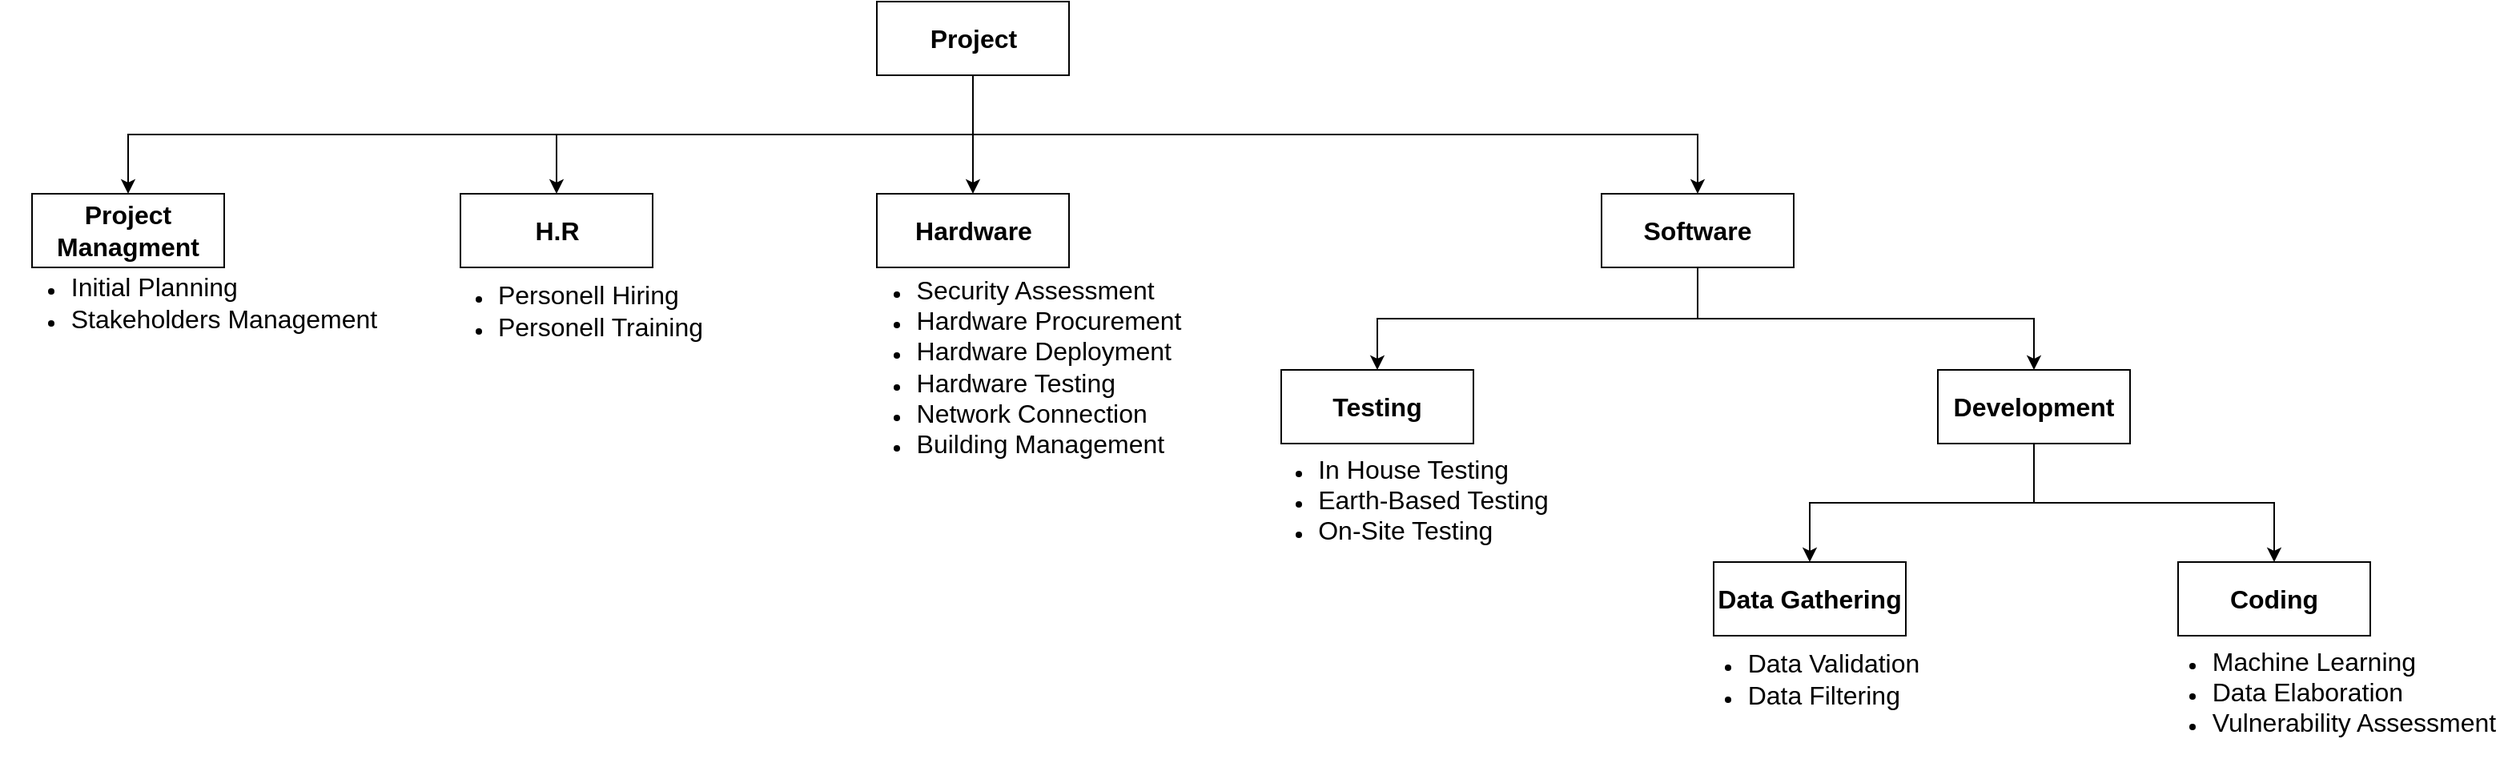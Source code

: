 <mxfile version="25.0.1">
  <diagram name="Pagina-1" id="JFuyCVOlOohOuy0BxLqc">
    <mxGraphModel dx="2868" dy="2729" grid="1" gridSize="10" guides="1" tooltips="1" connect="1" arrows="1" fold="1" page="1" pageScale="1" pageWidth="827" pageHeight="1169" math="0" shadow="0">
      <root>
        <mxCell id="0" />
        <mxCell id="1" parent="0" />
        <mxCell id="RDFtEy2n6izHxV50Ww-2-57" value="" style="group" vertex="1" connectable="0" parent="1">
          <mxGeometry x="40" y="-1160" width="1560" height="466" as="geometry" />
        </mxCell>
        <mxCell id="RDFtEy2n6izHxV50Ww-2-53" style="edgeStyle=orthogonalEdgeStyle;rounded=0;orthogonalLoop=1;jettySize=auto;html=1;exitX=0.5;exitY=1;exitDx=0;exitDy=0;" edge="1" parent="RDFtEy2n6izHxV50Ww-2-57" source="RDFtEy2n6izHxV50Ww-2-2" target="RDFtEy2n6izHxV50Ww-2-39">
          <mxGeometry relative="1" as="geometry" />
        </mxCell>
        <mxCell id="RDFtEy2n6izHxV50Ww-2-54" style="edgeStyle=orthogonalEdgeStyle;rounded=0;orthogonalLoop=1;jettySize=auto;html=1;entryX=0.5;entryY=0;entryDx=0;entryDy=0;" edge="1" parent="RDFtEy2n6izHxV50Ww-2-57" source="RDFtEy2n6izHxV50Ww-2-2" target="RDFtEy2n6izHxV50Ww-2-49">
          <mxGeometry relative="1" as="geometry" />
        </mxCell>
        <mxCell id="RDFtEy2n6izHxV50Ww-2-55" style="edgeStyle=orthogonalEdgeStyle;rounded=0;orthogonalLoop=1;jettySize=auto;html=1;exitX=0.5;exitY=1;exitDx=0;exitDy=0;" edge="1" parent="RDFtEy2n6izHxV50Ww-2-57" source="RDFtEy2n6izHxV50Ww-2-2" target="RDFtEy2n6izHxV50Ww-2-3">
          <mxGeometry relative="1" as="geometry" />
        </mxCell>
        <mxCell id="RDFtEy2n6izHxV50Ww-2-56" style="edgeStyle=orthogonalEdgeStyle;rounded=0;orthogonalLoop=1;jettySize=auto;html=1;exitX=0.5;exitY=1;exitDx=0;exitDy=0;" edge="1" parent="RDFtEy2n6izHxV50Ww-2-57" source="RDFtEy2n6izHxV50Ww-2-2" target="RDFtEy2n6izHxV50Ww-2-46">
          <mxGeometry relative="1" as="geometry" />
        </mxCell>
        <mxCell id="RDFtEy2n6izHxV50Ww-2-2" value="&lt;font size=&quot;3&quot;&gt;&lt;b&gt;Project&lt;/b&gt;&lt;/font&gt;" style="rounded=0;whiteSpace=wrap;html=1;" vertex="1" parent="RDFtEy2n6izHxV50Ww-2-57">
          <mxGeometry x="547.5" width="120" height="46" as="geometry" />
        </mxCell>
        <mxCell id="RDFtEy2n6izHxV50Ww-2-38" value="" style="group" vertex="1" connectable="0" parent="RDFtEy2n6izHxV50Ww-2-57">
          <mxGeometry x="780" y="120" width="780" height="346" as="geometry" />
        </mxCell>
        <mxCell id="RDFtEy2n6izHxV50Ww-2-34" style="edgeStyle=orthogonalEdgeStyle;rounded=0;orthogonalLoop=1;jettySize=auto;html=1;exitX=0.5;exitY=1;exitDx=0;exitDy=0;" edge="1" parent="RDFtEy2n6izHxV50Ww-2-38" source="RDFtEy2n6izHxV50Ww-2-3" target="RDFtEy2n6izHxV50Ww-2-4">
          <mxGeometry relative="1" as="geometry" />
        </mxCell>
        <mxCell id="RDFtEy2n6izHxV50Ww-2-35" style="edgeStyle=orthogonalEdgeStyle;rounded=0;orthogonalLoop=1;jettySize=auto;html=1;exitX=0.5;exitY=1;exitDx=0;exitDy=0;" edge="1" parent="RDFtEy2n6izHxV50Ww-2-38" source="RDFtEy2n6izHxV50Ww-2-3" target="RDFtEy2n6izHxV50Ww-2-5">
          <mxGeometry relative="1" as="geometry" />
        </mxCell>
        <mxCell id="RDFtEy2n6izHxV50Ww-2-3" value="&lt;font size=&quot;3&quot;&gt;&lt;b&gt;Software&lt;/b&gt;&lt;/font&gt;" style="rounded=0;whiteSpace=wrap;html=1;" vertex="1" parent="RDFtEy2n6izHxV50Ww-2-38">
          <mxGeometry x="220" width="120" height="46" as="geometry" />
        </mxCell>
        <mxCell id="RDFtEy2n6izHxV50Ww-2-36" style="edgeStyle=orthogonalEdgeStyle;rounded=0;orthogonalLoop=1;jettySize=auto;html=1;exitX=0.5;exitY=1;exitDx=0;exitDy=0;" edge="1" parent="RDFtEy2n6izHxV50Ww-2-38" source="RDFtEy2n6izHxV50Ww-2-5" target="RDFtEy2n6izHxV50Ww-2-26">
          <mxGeometry relative="1" as="geometry" />
        </mxCell>
        <mxCell id="RDFtEy2n6izHxV50Ww-2-37" style="edgeStyle=orthogonalEdgeStyle;rounded=0;orthogonalLoop=1;jettySize=auto;html=1;exitX=0.5;exitY=1;exitDx=0;exitDy=0;" edge="1" parent="RDFtEy2n6izHxV50Ww-2-38" source="RDFtEy2n6izHxV50Ww-2-5" target="RDFtEy2n6izHxV50Ww-2-25">
          <mxGeometry relative="1" as="geometry" />
        </mxCell>
        <mxCell id="RDFtEy2n6izHxV50Ww-2-5" value="&lt;font size=&quot;3&quot;&gt;&lt;b&gt;Development&lt;/b&gt;&lt;/font&gt;" style="rounded=0;whiteSpace=wrap;html=1;" vertex="1" parent="RDFtEy2n6izHxV50Ww-2-38">
          <mxGeometry x="430" y="110" width="120" height="46" as="geometry" />
        </mxCell>
        <mxCell id="RDFtEy2n6izHxV50Ww-2-30" value="" style="group" vertex="1" connectable="0" parent="RDFtEy2n6izHxV50Ww-2-38">
          <mxGeometry x="560" y="230" width="220" height="116" as="geometry" />
        </mxCell>
        <mxCell id="RDFtEy2n6izHxV50Ww-2-25" value="&lt;font size=&quot;3&quot;&gt;&lt;b&gt;Coding&lt;/b&gt;&lt;/font&gt;" style="rounded=0;whiteSpace=wrap;html=1;" vertex="1" parent="RDFtEy2n6izHxV50Ww-2-30">
          <mxGeometry x="20" width="120" height="46" as="geometry" />
        </mxCell>
        <mxCell id="RDFtEy2n6izHxV50Ww-2-28" value="&lt;ul&gt;&lt;li style=&quot;text-align: left;&quot;&gt;&lt;font size=&quot;3&quot;&gt;Machine Learning&lt;/font&gt;&lt;/li&gt;&lt;li style=&quot;text-align: left;&quot;&gt;&lt;font size=&quot;3&quot;&gt;Data Elaboration&lt;/font&gt;&lt;/li&gt;&lt;li style=&quot;text-align: left;&quot;&gt;&lt;font size=&quot;3&quot;&gt;Vulnerability Assessment&lt;/font&gt;&lt;/li&gt;&lt;/ul&gt;" style="text;html=1;align=center;verticalAlign=middle;whiteSpace=wrap;rounded=0;container=0;" vertex="1" parent="RDFtEy2n6izHxV50Ww-2-30">
          <mxGeometry y="46" width="220" height="70" as="geometry" />
        </mxCell>
        <mxCell id="RDFtEy2n6izHxV50Ww-2-31" value="" style="group" vertex="1" connectable="0" parent="RDFtEy2n6izHxV50Ww-2-38">
          <mxGeometry x="250" y="230" width="190" height="100" as="geometry" />
        </mxCell>
        <mxCell id="RDFtEy2n6izHxV50Ww-2-26" value="&lt;font size=&quot;3&quot;&gt;&lt;b&gt;Data Gathering&lt;/b&gt;&lt;/font&gt;" style="rounded=0;whiteSpace=wrap;html=1;" vertex="1" parent="RDFtEy2n6izHxV50Ww-2-31">
          <mxGeometry x="40" width="120" height="46" as="geometry" />
        </mxCell>
        <mxCell id="RDFtEy2n6izHxV50Ww-2-29" value="&lt;ul&gt;&lt;li style=&quot;text-align: left;&quot;&gt;&lt;font size=&quot;3&quot;&gt;Data Validation&lt;br&gt;&lt;/font&gt;&lt;/li&gt;&lt;li style=&quot;text-align: left;&quot;&gt;&lt;font size=&quot;3&quot;&gt;Data Filtering&lt;/font&gt;&lt;/li&gt;&lt;/ul&gt;" style="text;html=1;align=center;verticalAlign=middle;whiteSpace=wrap;rounded=0;" vertex="1" parent="RDFtEy2n6izHxV50Ww-2-31">
          <mxGeometry y="46" width="190" height="54" as="geometry" />
        </mxCell>
        <mxCell id="RDFtEy2n6izHxV50Ww-2-32" value="" style="group" vertex="1" connectable="0" parent="RDFtEy2n6izHxV50Ww-2-38">
          <mxGeometry y="110" width="190" height="116" as="geometry" />
        </mxCell>
        <mxCell id="RDFtEy2n6izHxV50Ww-2-4" value="&lt;font size=&quot;3&quot;&gt;&lt;b&gt;Testing&lt;/b&gt;&lt;/font&gt;" style="rounded=0;whiteSpace=wrap;html=1;" vertex="1" parent="RDFtEy2n6izHxV50Ww-2-32">
          <mxGeometry x="20" width="120" height="46" as="geometry" />
        </mxCell>
        <mxCell id="RDFtEy2n6izHxV50Ww-2-23" value="&lt;ul&gt;&lt;li style=&quot;text-align: left;&quot;&gt;&lt;font size=&quot;3&quot;&gt;In House Testing&lt;br&gt;&lt;/font&gt;&lt;/li&gt;&lt;li style=&quot;text-align: left;&quot;&gt;&lt;font size=&quot;3&quot;&gt;Earth-Based Testing&lt;/font&gt;&lt;/li&gt;&lt;li style=&quot;text-align: left;&quot;&gt;&lt;font size=&quot;3&quot;&gt;On-Site Testing&lt;/font&gt;&lt;/li&gt;&lt;/ul&gt;" style="text;html=1;align=center;verticalAlign=middle;whiteSpace=wrap;rounded=0;" vertex="1" parent="RDFtEy2n6izHxV50Ww-2-32">
          <mxGeometry y="46" width="190" height="70" as="geometry" />
        </mxCell>
        <mxCell id="RDFtEy2n6izHxV50Ww-2-45" value="" style="group" vertex="1" connectable="0" parent="RDFtEy2n6izHxV50Ww-2-57">
          <mxGeometry y="120" width="240" height="90" as="geometry" />
        </mxCell>
        <mxCell id="RDFtEy2n6izHxV50Ww-2-39" value="&lt;font size=&quot;3&quot;&gt;&lt;b&gt;Project Managment&lt;/b&gt;&lt;/font&gt;" style="rounded=0;whiteSpace=wrap;html=1;" vertex="1" parent="RDFtEy2n6izHxV50Ww-2-45">
          <mxGeometry x="20" width="120" height="46" as="geometry" />
        </mxCell>
        <mxCell id="RDFtEy2n6izHxV50Ww-2-43" value="&lt;ul&gt;&lt;li style=&quot;text-align: left;&quot;&gt;&lt;font size=&quot;3&quot;&gt;Initial Planning&lt;/font&gt;&lt;/li&gt;&lt;li style=&quot;text-align: left;&quot;&gt;&lt;font size=&quot;3&quot;&gt;Stakeholders Management&lt;/font&gt;&lt;/li&gt;&lt;/ul&gt;" style="text;html=1;align=center;verticalAlign=middle;whiteSpace=wrap;rounded=0;" vertex="1" parent="RDFtEy2n6izHxV50Ww-2-45">
          <mxGeometry y="46" width="240" height="44" as="geometry" />
        </mxCell>
        <mxCell id="RDFtEy2n6izHxV50Ww-2-48" value="" style="group" vertex="1" connectable="0" parent="RDFtEy2n6izHxV50Ww-2-57">
          <mxGeometry x="260" y="120" width="190" height="100" as="geometry" />
        </mxCell>
        <mxCell id="RDFtEy2n6izHxV50Ww-2-46" value="&lt;font size=&quot;3&quot;&gt;&lt;b&gt;H.R&lt;/b&gt;&lt;/font&gt;" style="rounded=0;whiteSpace=wrap;html=1;" vertex="1" parent="RDFtEy2n6izHxV50Ww-2-48">
          <mxGeometry x="27.5" width="120" height="46" as="geometry" />
        </mxCell>
        <mxCell id="RDFtEy2n6izHxV50Ww-2-47" value="&lt;ul&gt;&lt;li style=&quot;text-align: left;&quot;&gt;&lt;font size=&quot;3&quot;&gt;Personell Hiring&lt;/font&gt;&lt;/li&gt;&lt;li style=&quot;text-align: left;&quot;&gt;&lt;font size=&quot;3&quot;&gt;Personell Training&lt;/font&gt;&lt;/li&gt;&lt;/ul&gt;" style="text;html=1;align=center;verticalAlign=middle;whiteSpace=wrap;rounded=0;" vertex="1" parent="RDFtEy2n6izHxV50Ww-2-48">
          <mxGeometry y="46" width="190" height="54" as="geometry" />
        </mxCell>
        <mxCell id="RDFtEy2n6izHxV50Ww-2-52" value="" style="group" vertex="1" connectable="0" parent="RDFtEy2n6izHxV50Ww-2-57">
          <mxGeometry x="530" y="120" width="210" height="170" as="geometry" />
        </mxCell>
        <mxCell id="RDFtEy2n6izHxV50Ww-2-49" value="&lt;font size=&quot;3&quot;&gt;&lt;b&gt;Hardware&lt;/b&gt;&lt;/font&gt;" style="rounded=0;whiteSpace=wrap;html=1;" vertex="1" parent="RDFtEy2n6izHxV50Ww-2-52">
          <mxGeometry x="17.5" width="120" height="46" as="geometry" />
        </mxCell>
        <mxCell id="RDFtEy2n6izHxV50Ww-2-51" value="&lt;ul&gt;&lt;li style=&quot;text-align: left;&quot;&gt;&lt;font size=&quot;3&quot;&gt;Security Assessment&lt;/font&gt;&lt;/li&gt;&lt;li style=&quot;text-align: left;&quot;&gt;&lt;font size=&quot;3&quot;&gt;Hardware Procurement&lt;/font&gt;&lt;/li&gt;&lt;li style=&quot;text-align: left;&quot;&gt;&lt;font size=&quot;3&quot;&gt;Hardware Deployment&lt;/font&gt;&lt;/li&gt;&lt;li style=&quot;text-align: left;&quot;&gt;&lt;font size=&quot;3&quot;&gt;Hardware Testing&lt;/font&gt;&lt;/li&gt;&lt;li style=&quot;text-align: left;&quot;&gt;&lt;font size=&quot;3&quot;&gt;Network Connection&lt;/font&gt;&lt;/li&gt;&lt;li style=&quot;text-align: left;&quot;&gt;&lt;font size=&quot;3&quot;&gt;Building Management&lt;/font&gt;&lt;/li&gt;&lt;/ul&gt;" style="text;html=1;align=center;verticalAlign=middle;whiteSpace=wrap;rounded=0;" vertex="1" parent="RDFtEy2n6izHxV50Ww-2-52">
          <mxGeometry y="46" width="210" height="124" as="geometry" />
        </mxCell>
      </root>
    </mxGraphModel>
  </diagram>
</mxfile>
